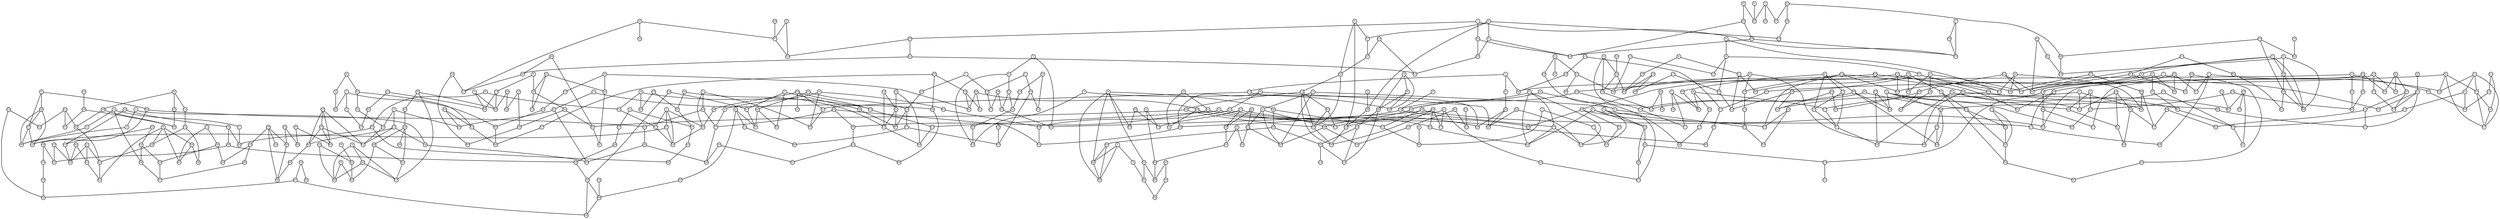 graph G { 
 size = "100,100"; 
node [shape=circle, fixedsize=true, fontsize=5, height=.15];
0[ pos = "5.5,1.7" ]
1[ pos = "0.6,3.5" ]
2[ pos = "3.3,0.6" ]
3[ pos = "8.1,5.1" ]
4[ pos = "7.4,6.2" ]
5[ pos = "6.1,3" ]
6[ pos = "1.6,0.3" ]
7[ pos = "2,6.4" ]
8[ pos = "9.8,8.6" ]
9[ pos = "5.2,5.1" ]
10[ pos = "0.7,8.3" ]
11[ pos = "0.4,3.4" ]
12[ pos = "4.3,7.4" ]
13[ pos = "6.7,1.8" ]
14[ pos = "6.7,6.2" ]
15[ pos = "4.9,7.4" ]
16[ pos = "3.1,5.5" ]
17[ pos = "0.9,6.4" ]
18[ pos = "1.3,4.2" ]
19[ pos = "6.7,8.7" ]
20[ pos = "0.4,2.9" ]
21[ pos = "6.9,7.2" ]
22[ pos = "8.4,9" ]
23[ pos = "3.6,3.5" ]
24[ pos = "2.8,8.9" ]
25[ pos = "8.6,3.5" ]
26[ pos = "2.4,9" ]
27[ pos = "6.9,1.9" ]
28[ pos = "6.4,8.9" ]
29[ pos = "8.9,8.3" ]
30[ pos = "5.1,3.8" ]
31[ pos = "5.7,3.4" ]
32[ pos = "4.5,1.8" ]
33[ pos = "5.1,5.8" ]
34[ pos = "6,1.8" ]
35[ pos = "9.8,6.5" ]
36[ pos = "9.9,6.7" ]
37[ pos = "3.7,8.4" ]
38[ pos = "0.9,2.6" ]
39[ pos = "7.1,3.7" ]
40[ pos = "6.7,5.7" ]
41[ pos = "2.4,4.3" ]
42[ pos = "4.7,9.4" ]
43[ pos = "1.4,6.3" ]
44[ pos = "8.3,0.3" ]
45[ pos = "4.7,8.6" ]
46[ pos = "4.2,0.4" ]
47[ pos = "2,3.9" ]
48[ pos = "2.3,7.1" ]
49[ pos = "5,3.5" ]
50[ pos = "4.2,4.8" ]
51[ pos = "0,4.1" ]
52[ pos = "6.7,9" ]
53[ pos = "7.7,2.9" ]
54[ pos = "6.8,4.8" ]
55[ pos = "6.6,8.7" ]
56[ pos = "0.5,9.1" ]
57[ pos = "3,0.4" ]
58[ pos = "3.7,4.4" ]
59[ pos = "6.8,7.2" ]
60[ pos = "9.9,6.7" ]
61[ pos = "1,4.1" ]
62[ pos = "2.3,8.2" ]
63[ pos = "3.3,9.8" ]
64[ pos = "0.6,8.3" ]
65[ pos = "3.4,4.8" ]
66[ pos = "3.1,8.6" ]
67[ pos = "8.9,5" ]
68[ pos = "2.8,1.9" ]
69[ pos = "7.9,9.6" ]
70[ pos = "1.9,4.6" ]
71[ pos = "8.3,7.7" ]
72[ pos = "8.9,6.5" ]
73[ pos = "8.1,7.8" ]
74[ pos = "0.9,0.1" ]
75[ pos = "5,0.9" ]
76[ pos = "2,1.2" ]
77[ pos = "0.2,4.4" ]
78[ pos = "9.4,8.7" ]
79[ pos = "4.2,0" ]
80[ pos = "7,2.8" ]
81[ pos = "4.8,5.3" ]
82[ pos = "1.5,9" ]
83[ pos = "0.4,4.3" ]
84[ pos = "6.1,8.3" ]
85[ pos = "4,8" ]
86[ pos = "8.1,7.5" ]
87[ pos = "5.7,2.2" ]
88[ pos = "4.1,9.1" ]
89[ pos = "0,0.2" ]
90[ pos = "9.2,0.2" ]
91[ pos = "6.3,6.5" ]
92[ pos = "6.6,1.8" ]
93[ pos = "0.9,6.1" ]
94[ pos = "0.5,0.3" ]
95[ pos = "1.3,7.6" ]
96[ pos = "3.2,6.2" ]
97[ pos = "2.9,4.7" ]
98[ pos = "0.4,8.5" ]
99[ pos = "9,6.5" ]
100[ pos = "2.1,8.2" ]
101[ pos = "9.7,5.4" ]
102[ pos = "1,0.7" ]
103[ pos = "2.9,5.1" ]
104[ pos = "9.8,2.9" ]
105[ pos = "0.5,4.2" ]
106[ pos = "8.4,6.9" ]
107[ pos = "0.7,5" ]
108[ pos = "8.7,1.6" ]
109[ pos = "6.3,4.4" ]
110[ pos = "7.2,7.7" ]
111[ pos = "7.2,0.4" ]
112[ pos = "9.1,0.2" ]
113[ pos = "5.1,4.7" ]
114[ pos = "3.9,9.3" ]
115[ pos = "6.4,6" ]
116[ pos = "2.8,6.1" ]
117[ pos = "1.5,3.8" ]
118[ pos = "6.8,4.4" ]
119[ pos = "8.9,1.8" ]
120[ pos = "2.5,4.6" ]
121[ pos = "6.1,6.1" ]
122[ pos = "1.5,6.8" ]
123[ pos = "6.4,5.4" ]
124[ pos = "3.7,7.9" ]
125[ pos = "5.1,0.9" ]
126[ pos = "0.8,2.3" ]
127[ pos = "1.3,9.9" ]
128[ pos = "7.7,1.6" ]
129[ pos = "9.8,1.7" ]
130[ pos = "6.1,6.2" ]
131[ pos = "7.7,8.9" ]
132[ pos = "7.6,4.4" ]
133[ pos = "2.7,9.6" ]
134[ pos = "4,6.8" ]
135[ pos = "1.5,1.8" ]
136[ pos = "1.5,7.6" ]
137[ pos = "3.1,8.2" ]
138[ pos = "9.6,4.7" ]
139[ pos = "8.9,3.3" ]
140[ pos = "2.7,4" ]
141[ pos = "9.4,3.5" ]
142[ pos = "6.3,5.9" ]
143[ pos = "8.7,4.1" ]
144[ pos = "7.5,3.7" ]
145[ pos = "5.8,8.9" ]
146[ pos = "0,8.7" ]
147[ pos = "7.8,2.8" ]
148[ pos = "8.4,5.8" ]
149[ pos = "2.4,7.6" ]
150[ pos = "7.8,3.9" ]
151[ pos = "4.6,4.5" ]
152[ pos = "6.7,7.8" ]
153[ pos = "2.8,1.6" ]
154[ pos = "7.7,1.7" ]
155[ pos = "0.1,5.6" ]
156[ pos = "0.9,9.6" ]
157[ pos = "4.4,7.2" ]
158[ pos = "0.7,3.1" ]
159[ pos = "6.5,8.3" ]
160[ pos = "2,7.5" ]
161[ pos = "2.4,2" ]
162[ pos = "6.3,0.2" ]
163[ pos = "0,9.9" ]
164[ pos = "1.2,2.5" ]
165[ pos = "7.5,9.1" ]
166[ pos = "1.6,7.4" ]
167[ pos = "3.6,3.6" ]
168[ pos = "5.2,1.6" ]
169[ pos = "5.2,8.1" ]
170[ pos = "8.5,5.3" ]
171[ pos = "3.8,9.4" ]
172[ pos = "0.1,8.2" ]
173[ pos = "1.9,0.9" ]
174[ pos = "6.5,8.4" ]
175[ pos = "4.4,8.5" ]
176[ pos = "6,6.8" ]
177[ pos = "5.8,7.5" ]
178[ pos = "2.2,5.8" ]
179[ pos = "7.4,3.5" ]
180[ pos = "8.3,0.1" ]
181[ pos = "2.6,5.2" ]
182[ pos = "7.5,1.4" ]
183[ pos = "8.8,7.9" ]
184[ pos = "3.1,9.2" ]
185[ pos = "1.3,1.6" ]
186[ pos = "4.5,5.1" ]
187[ pos = "6.3,9.9" ]
188[ pos = "3.3,8.2" ]
189[ pos = "0.8,5" ]
190[ pos = "6.6,0.4" ]
191[ pos = "3.5,7.8" ]
192[ pos = "7.2,9.3" ]
193[ pos = "0.5,9.4" ]
194[ pos = "5.2,3.1" ]
195[ pos = "8.1,8.7" ]
196[ pos = "3.3,5.9" ]
197[ pos = "9.1,6" ]
198[ pos = "7.4,7.9" ]
199[ pos = "9.2,0.5" ]
200[ pos = "7.1,0.5" ]
201[ pos = "7.3,6.9" ]
202[ pos = "0.8,3.6" ]
203[ pos = "2,9.3" ]
204[ pos = "1.8,2.8" ]
205[ pos = "4.3,3.7" ]
206[ pos = "3.2,7.8" ]
207[ pos = "6.7,5.6" ]
208[ pos = "2.4,7.3" ]
209[ pos = "0.2,7.6" ]
210[ pos = "0.4,8.4" ]
211[ pos = "1.5,8.9" ]
212[ pos = "4.3,0.7" ]
213[ pos = "0.2,6.9" ]
214[ pos = "3.8,4.6" ]
215[ pos = "2.6,6.2" ]
216[ pos = "0.3,0" ]
217[ pos = "8.3,1.1" ]
218[ pos = "8.8,0.3" ]
219[ pos = "0.4,5.9" ]
220[ pos = "8.3,4.7" ]
221[ pos = "4.8,6.7" ]
222[ pos = "7.7,1.5" ]
223[ pos = "2.3,0.1" ]
224[ pos = "4,7.7" ]
225[ pos = "2.9,9.7" ]
226[ pos = "6.1,9.7" ]
227[ pos = "8.6,5.7" ]
228[ pos = "0.4,4" ]
229[ pos = "2.6,9.4" ]
230[ pos = "8.6,0.5" ]
231[ pos = "5.6,8.9" ]
232[ pos = "0.5,9.1" ]
233[ pos = "0,4.5" ]
234[ pos = "9.4,5.6" ]
235[ pos = "0.4,7.7" ]
236[ pos = "5.5,5.2" ]
237[ pos = "4.4,8.5" ]
238[ pos = "2,1.9" ]
239[ pos = "8.6,6" ]
240[ pos = "9.7,6.8" ]
241[ pos = "0.9,1" ]
242[ pos = "6.5,9.6" ]
243[ pos = "1.9,2.1" ]
244[ pos = "3.6,9.8" ]
245[ pos = "1.5,7.5" ]
246[ pos = "0.3,2.4" ]
247[ pos = "6.4,6" ]
248[ pos = "1.5,1.7" ]
249[ pos = "0.5,1" ]
250[ pos = "7.3,1" ]
251[ pos = "3.9,8.1" ]
252[ pos = "1.4,3.6" ]
253[ pos = "6.6,8.6" ]
254[ pos = "5.5,0.4" ]
255[ pos = "9.9,0.4" ]
256[ pos = "7.2,0.8" ]
257[ pos = "1.5,3.7" ]
258[ pos = "0.4,3.4" ]
259[ pos = "1,9.3" ]
260[ pos = "3.2,2.6" ]
261[ pos = "2,3.5" ]
262[ pos = "0.2,8.4" ]
263[ pos = "4.7,1.7" ]
264[ pos = "5.3,5.3" ]
265[ pos = "7.9,7.9" ]
266[ pos = "1.5,1.9" ]
267[ pos = "6,2.9" ]
268[ pos = "5.5,7.8" ]
269[ pos = "1.6,6.2" ]
270[ pos = "8.2,1.5" ]
271[ pos = "6.7,5.5" ]
272[ pos = "2.3,3.4" ]
273[ pos = "4.4,8" ]
274[ pos = "6.8,0.7" ]
275[ pos = "2.5,5.3" ]
276[ pos = "8.5,4.5" ]
277[ pos = "4,8.7" ]
278[ pos = "8.1,8.8" ]
279[ pos = "0.4,3.5" ]
280[ pos = "4.1,3.6" ]
281[ pos = "1.4,5.6" ]
282[ pos = "5.5,2.6" ]
283[ pos = "3.7,6.2" ]
284[ pos = "0.4,0.5" ]
285[ pos = "7.6,8.6" ]
286[ pos = "2,4.3" ]
287[ pos = "9.3,9.6" ]
288[ pos = "7.7,9" ]
289[ pos = "2.8,9.8" ]
290[ pos = "9.7,0.5" ]
291[ pos = "0.3,8.2" ]
292[ pos = "0.2,4.3" ]
293[ pos = "6.9,8.3" ]
294[ pos = "8.3,2.5" ]
295[ pos = "7,2.4" ]
296[ pos = "6.1,3.6" ]
297[ pos = "3.2,6.8" ]
298[ pos = "6.2,2.2" ]
299[ pos = "8.2,1.8" ]
300[ pos = "2.7,5.9" ]
301[ pos = "5.7,0" ]
302[ pos = "0.2,0.2" ]
303[ pos = "9.6,3.2" ]
304[ pos = "9.2,7.6" ]
305[ pos = "3,4.1" ]
306[ pos = "3.3,8.5" ]
307[ pos = "7.5,3.5" ]
308[ pos = "2.8,9.6" ]
309[ pos = "7,1.2" ]
310[ pos = "2.2,4.1" ]
311[ pos = "8.8,3.5" ]
312[ pos = "2.9,7.3" ]
313[ pos = "5.6,4.4" ]
314[ pos = "9.5,3.8" ]
315[ pos = "6.2,2.2" ]
316[ pos = "9.7,7.1" ]
317[ pos = "2.2,5.2" ]
318[ pos = "7.4,7" ]
319[ pos = "3.6,1.8" ]
320[ pos = "9.8,6.6" ]
321[ pos = "1.2,3.1" ]
322[ pos = "0.3,8.7" ]
323[ pos = "6.6,3.1" ]
324[ pos = "8.4,3.7" ]
325[ pos = "9.5,5.8" ]
326[ pos = "3,8.4" ]
327[ pos = "4.5,5.9" ]
328[ pos = "0.9,0.1" ]
329[ pos = "5.5,0.4" ]
330[ pos = "9.2,1.8" ]
331[ pos = "7.8,4.1" ]
332[ pos = "4.1,5.3" ]
333[ pos = "9.3,1.5" ]
334[ pos = "2.3,2.9" ]
335[ pos = "8.6,7.4" ]
336[ pos = "4.7,9.8" ]
337[ pos = "0.5,5" ]
338[ pos = "8.5,2.4" ]
339[ pos = "3.4,2.1" ]
340[ pos = "1.3,2.9" ]
341[ pos = "7.9,9.5" ]
342[ pos = "6.5,7.7" ]
343[ pos = "5.4,2.6" ]
344[ pos = "3,6.2" ]
345[ pos = "3,2.2" ]
346[ pos = "3.2,6.1" ]
347[ pos = "6.4,7.3" ]
348[ pos = "1.4,0.9" ]
349[ pos = "8.9,8.9" ]
350[ pos = "9.1,2.7" ]
351[ pos = "6.3,9" ]
352[ pos = "2.5,2.1" ]
353[ pos = "9.3,1" ]
354[ pos = "4.5,2.7" ]
355[ pos = "3.2,1" ]
356[ pos = "0.8,6.3" ]
357[ pos = "0.5,2.6" ]
358[ pos = "4,1.1" ]
359[ pos = "5.2,2.3" ]
360[ pos = "7.3,3.5" ]
361[ pos = "4.5,0.5" ]
362[ pos = "9.6,6.1" ]
363[ pos = "7.9,1" ]
364[ pos = "7.1,2" ]
365[ pos = "9.9,1.4" ]
366[ pos = "4.7,1.5" ]
367[ pos = "0.4,7.2" ]
368[ pos = "3.6,9.7" ]
369[ pos = "3.4,3.3" ]
370[ pos = "2.4,1.8" ]
371[ pos = "4.3,8.5" ]
372[ pos = "3.4,4.8" ]
373[ pos = "1.1,2.6" ]
374[ pos = "5.9,6.3" ]
375[ pos = "4.9,3.3" ]
376[ pos = "9.8,9.5" ]
377[ pos = "9,4.6" ]
378[ pos = "5.6,6.9" ]
379[ pos = "5.6,7.9" ]
380[ pos = "8.9,0.8" ]
381[ pos = "9.3,8.8" ]
382[ pos = "7.5,9.8" ]
383[ pos = "6,6.3" ]
384[ pos = "4.7,4.7" ]
385[ pos = "9.6,7.2" ]
386[ pos = "6.5,9.1" ]
387[ pos = "0.9,9.9" ]
388[ pos = "3.9,2" ]
389[ pos = "2.6,5" ]
390[ pos = "8.3,7.5" ]
391[ pos = "3.5,3.4" ]
392[ pos = "2.2,2.6" ]
393[ pos = "8,7.9" ]
394[ pos = "4.7,8.9" ]
395[ pos = "1,3.7" ]
396[ pos = "4.9,0.4" ]
397[ pos = "2.5,2.4" ]
398[ pos = "5.4,3.8" ]
399[ pos = "8.7,0.1" ]
400[ pos = "8.5,8.3" ]
401[ pos = "2.5,0.2" ]
402[ pos = "2.6,3.4" ]
403[ pos = "0.2,6.5" ]
404[ pos = "5.4,8" ]
405[ pos = "6.7,9" ]
406[ pos = "0.7,5.5" ]
407[ pos = "7.6,3" ]
408[ pos = "3.3,0.8" ]
409[ pos = "6.1,8" ]
410[ pos = "9.7,7.1" ]
411[ pos = "6.9,4.6" ]
412[ pos = "2.7,4.7" ]
413[ pos = "7,8.1" ]
414[ pos = "8.5,0.9" ]
415[ pos = "3.5,2.2" ]
416[ pos = "9.2,1.2" ]
417[ pos = "2.4,7" ]
418[ pos = "4.7,7.8" ]
419[ pos = "3.5,5.3" ]
420[ pos = "1,5.5" ]
421[ pos = "9.5,1.8" ]
422[ pos = "1,7.1" ]
423[ pos = "4.8,4.3" ]
424[ pos = "8,0.9" ]
425[ pos = "7.5,2.9" ]
426[ pos = "3.2,4.5" ]
427[ pos = "2.8,6" ]
428[ pos = "9.2,5" ]
429[ pos = "9.3,7.7" ]
430[ pos = "6,2.8" ]
431[ pos = "5.1,0.4" ]
432[ pos = "4.1,2.7" ]
433[ pos = "7.5,4" ]
434[ pos = "0.6,6.2" ]
435[ pos = "9.3,1.6" ]
436[ pos = "1.7,8.9" ]
437[ pos = "3.4,7.9" ]
438[ pos = "1.2,3.4" ]
439[ pos = "7.4,4.4" ]
440[ pos = "4.3,5" ]
441[ pos = "7.4,7.6" ]
442[ pos = "9.5,0.2" ]
443[ pos = "8.8,3.9" ]
444[ pos = "0.4,8.1" ]
445[ pos = "1.6,6.4" ]
446[ pos = "6.2,1.9" ]
447[ pos = "6.9,5.5" ]
448[ pos = "4.6,4.4" ]
449[ pos = "9.5,0.4" ]
450[ pos = "0.6,4" ]
451[ pos = "2.1,7.6" ]
452[ pos = "8.1,0.7" ]
453[ pos = "0.7,9.4" ]
454[ pos = "4.2,8.2" ]
455[ pos = "9,3.7" ]
456[ pos = "8.4,1.6" ]
457[ pos = "6.5,3.1" ]
458[ pos = "7,0.5" ]
459[ pos = "7,7.5" ]
460[ pos = "8.7,3.8" ]
461[ pos = "3.9,0.1" ]
462[ pos = "5.7,0.8" ]
463[ pos = "5.6,0.3" ]
464[ pos = "0.4,0.3" ]
465[ pos = "0.8,6.3" ]
466[ pos = "9.5,8.1" ]
467[ pos = "3.9,7.7" ]
468[ pos = "4,4.6" ]
469[ pos = "2.3,3.4" ]
470[ pos = "8,1.3" ]
471[ pos = "7.2,6.4" ]
472[ pos = "3,8.9" ]
473[ pos = "9.5,5.2" ]
474[ pos = "9.5,6.5" ]
475[ pos = "2.7,3.4" ]
476[ pos = "5.5,6.7" ]
477[ pos = "3.5,1.2" ]
478[ pos = "2.7,4.3" ]
479[ pos = "6.8,8.4" ]
480[ pos = "4.6,2.8" ]
481[ pos = "4.7,9.3" ]
482[ pos = "0.9,8.6" ]
483[ pos = "7,4.9" ]
484[ pos = "8.4,9.3" ]
485[ pos = "8.4,6.5" ]
486[ pos = "5.9,0.8" ]
487[ pos = "8.1,4.1" ]
488[ pos = "9.7,2.9" ]
489[ pos = "9.3,4.4" ]
490[ pos = "4.6,7.3" ]
491[ pos = "7.8,0.2" ]
492[ pos = "4,6.5" ]
493[ pos = "1.4,1.9" ]
494[ pos = "6,3.4" ]
495[ pos = "0.3,5.8" ]
496[ pos = "6.2,0.2" ]
497[ pos = "5.2,7.1" ]
498[ pos = "4,2.2" ]
499[ pos = "7.3,2.5" ]
500[ pos = "6.8,0.9" ]
501[ pos = "4.2,2.7" ]
502[ pos = "1.7,7.5" ]
503[ pos = "2,6.6" ]
504[ pos = "0.4,1.3" ]
505[ pos = "6.3,0.3" ]
506[ pos = "8.6,9.3" ]
507[ pos = "0.5,7.8" ]
508[ pos = "5.9,7.1" ]
509[ pos = "5,1.9" ]
510[ pos = "0.6,0.5" ]
511[ pos = "7.8,6.8" ]
512[ pos = "0.8,8.2" ]
513[ pos = "9.2,4.8" ]
514[ pos = "0.4,6.5" ]
515[ pos = "2.5,7.2" ]
516[ pos = "2.6,6.7" ]
517[ pos = "5.1,9.5" ]
518[ pos = "9.5,7.1" ]
519[ pos = "6.1,9.9" ]
520[ pos = "3.7,7.6" ]
521[ pos = "0.2,7.5" ]
522[ pos = "7,5.9" ]
523[ pos = "0.6,2.9" ]
524[ pos = "3.1,5.6" ]
525[ pos = "0,8.9" ]
526[ pos = "6.1,3" ]
527[ pos = "5.7,6.9" ]
528[ pos = "1.2,4.9" ]
529[ pos = "7,6.9" ]
530[ pos = "6.6,9.5" ]
531[ pos = "4.1,4.4" ]
532[ pos = "6.3,4.5" ]
533[ pos = "3.9,1" ]
534[ pos = "6.8,0.1" ]
535[ pos = "0.9,0.5" ]
536[ pos = "7.7,6.4" ]
537[ pos = "3.3,9.9" ]
538[ pos = "2.3,3.9" ]
539[ pos = "2.8,0.6" ]
540[ pos = "9.5,8.1" ]
541[ pos = "9.5,0.8" ]
542[ pos = "6.3,0.5" ]
543[ pos = "3,7.6" ]
544[ pos = "0.6,0" ]
545[ pos = "9.7,2.5" ]
546[ pos = "9.5,9" ]
547[ pos = "6.9,1" ]
548[ pos = "3.5,0.9" ]
549[ pos = "2,0.4" ]
0--34;
0--168;
1--158;
1--202;
1--279;
2--57;
2--408;
2--461;
3--170;
3--220;
4--471;
4--522;
4--536;
5--267;
5--457;
5--494;
5--526;
6--348;
6--549;
7--178;
7--445;
7--503;
8--78;
8--466;
8--540;
9--81;
9--113;
9--264;
10--64;
10--482;
10--512;
11--258;
11--279;
12--157;
12--224;
13--27;
13--92;
13--309;
14--91;
14--115;
14--247;
14--522;
15--268;
15--418;
15--490;
15--497;
16--103;
16--419;
16--524;
17--43;
17--356;
17--422;
17--465;
18--61;
18--117;
18--286;
18--528;
19--52;
19--55;
19--405;
20--357;
20--523;
21--59;
21--459;
21--529;
22--278;
22--484;
23--167;
23--391;
24--26;
24--472;
25--311;
25--324;
25--460;
26--62;
26--203;
26--229;
27--364;
28--55;
28--351;
29--183;
29--349;
29--400;
29--466;
29--540;
30--49;
30--398;
30--423;
31--194;
31--398;
31--494;
32--263;
32--388;
33--264;
33--327;
33--374;
34--446;
35--320;
35--474;
36--60;
36--240;
36--320;
37--251;
37--277;
37--306;
38--126;
38--357;
38--373;
39--118;
39--323;
39--360;
40--115;
40--207;
40--247;
40--522;
41--120;
41--310;
41--478;
42--336;
42--481;
42--517;
43--445;
44--180;
44--230;
44--452;
44--491;
45--169;
45--175;
45--237;
45--394;
46--79;
46--212;
47--117;
47--261;
47--310;
48--417;
49--375;
50--151;
50--440;
50--468;
51--292;
52--192;
52--386;
52--405;
53--147;
53--407;
54--411;
54--483;
55--253;
56--193;
56--232;
56--322;
57--539;
58--214;
59--347;
60--240;
60--320;
61--395;
61--450;
62--100;
62--149;
62--326;
63--225;
63--244;
63--537;
64--210;
64--444;
65--214;
65--372;
65--419;
65--426;
66--306;
66--326;
66--472;
67--170;
67--428;
68--153;
68--345;
68--352;
69--341;
69--382;
70--286;
71--73;
71--390;
72--99;
72--485;
73--393;
74--328;
74--535;
74--544;
75--125;
75--366;
75--396;
76--173;
76--238;
77--233;
77--292;
77--337;
78--381;
79--461;
80--295;
80--323;
81--186;
82--211;
82--259;
83--105;
83--292;
84--145;
84--159;
84--409;
85--224;
85--251;
85--454;
86--390;
87--282;
87--298;
87--315;
88--114;
88--277;
88--481;
89--302;
90--112;
90--199;
90--442;
91--176;
91--383;
92--446;
93--356;
93--420;
93--465;
94--464;
94--544;
95--136;
95--422;
95--512;
96--297;
96--344;
96--346;
97--103;
97--412;
97--426;
98--210;
98--322;
99--197;
99--474;
100--436;
100--451;
101--234;
101--473;
102--241;
102--348;
102--535;
103--181;
103--389;
104--488;
105--228;
105--450;
106--335;
106--485;
106--511;
107--189;
107--337;
107--406;
108--119;
108--456;
109--118;
109--296;
109--313;
109--532;
110--198;
110--441;
110--459;
111--200;
111--491;
112--218;
113--313;
113--384;
114--171;
115--142;
115--247;
116--215;
116--344;
116--427;
117--257;
118--411;
119--330;
120--412;
121--130;
121--142;
122--166;
122--422;
122--445;
123--236;
123--271;
124--191;
124--251;
124--467;
125--168;
125--431;
125--462;
127--203;
127--387;
128--154;
128--222;
129--365;
129--421;
130--383;
131--278;
131--285;
131--288;
132--331;
132--439;
133--229;
133--308;
134--157;
134--492;
135--248;
135--266;
136--245;
137--188;
137--326;
138--513;
139--311;
139--350;
140--305;
140--475;
140--478;
140--538;
141--303;
141--314;
141--455;
142--247;
143--276;
143--443;
144--307;
144--433;
145--231;
145--351;
146--322;
146--525;
147--294;
148--227;
148--239;
149--208;
149--451;
150--331;
150--433;
151--384;
151--448;
152--159;
152--342;
152--413;
152--459;
153--355;
154--299;
154--364;
155--495;
156--387;
156--453;
157--490;
158--321;
158--523;
159--174;
160--451;
160--502;
161--238;
161--352;
161--370;
162--496;
162--505;
163--193;
164--373;
164--493;
165--192;
165--288;
166--245;
166--502;
167--280;
167--305;
168--509;
169--231;
169--404;
169--418;
170--227;
171--368;
172--262;
172--291;
173--348;
173--549;
174--253;
175--237;
175--371;
176--508;
177--268;
177--508;
178--275;
178--300;
179--307;
179--360;
180--399;
180--491;
181--275;
181--389;
182--222;
182--250;
183--304;
183--335;
184--308;
184--472;
185--248;
185--348;
186--384;
186--440;
187--242;
187--519;
188--306;
188--437;
189--528;
190--274;
190--505;
190--534;
190--542;
191--437;
191--520;
192--382;
192--405;
193--232;
193--453;
194--343;
194--375;
195--278;
195--400;
196--283;
196--346;
196--524;
197--239;
197--325;
198--265;
198--285;
198--413;
199--380;
199--449;
200--256;
200--458;
201--318;
201--471;
201--529;
202--395;
202--450;
203--436;
204--340;
204--392;
205--280;
205--375;
205--531;
206--437;
206--543;
207--271;
208--515;
209--235;
209--521;
210--262;
210--291;
211--436;
211--482;
212--361;
212--533;
213--367;
213--403;
214--372;
214--468;
215--516;
216--302;
216--544;
217--414;
217--424;
217--470;
218--230;
218--399;
219--406;
219--434;
219--495;
220--276;
221--497;
222--470;
223--401;
223--549;
224--467;
225--289;
225--308;
226--519;
228--279;
228--450;
230--414;
231--517;
232--322;
234--325;
235--507;
236--264;
237--371;
238--243;
238--370;
239--485;
240--316;
240--410;
241--249;
242--530;
243--266;
243--392;
244--368;
246--357;
249--284;
249--504;
249--510;
250--256;
250--309;
252--257;
252--438;
253--479;
254--329;
254--431;
254--462;
254--463;
255--290;
256--547;
257--261;
258--279;
259--453;
260--345;
260--369;
260--415;
261--272;
261--469;
262--291;
263--366;
263--509;
265--393;
266--493;
267--430;
267--526;
268--379;
268--404;
269--281;
269--445;
270--456;
270--470;
271--447;
272--334;
272--402;
272--469;
272--538;
273--418;
273--454;
274--458;
274--500;
275--317;
276--377;
276--487;
277--371;
280--432;
281--420;
282--343;
282--430;
283--492;
284--464;
284--510;
286--310;
287--376;
287--506;
288--341;
290--449;
290--541;
291--444;
293--413;
293--479;
294--338;
295--364;
295--499;
296--494;
297--312;
297--516;
298--315;
298--430;
298--446;
299--338;
299--456;
300--427;
300--524;
301--463;
301--496;
302--464;
303--488;
304--385;
304--429;
305--426;
307--407;
309--547;
310--538;
311--455;
312--515;
312--543;
313--398;
314--489;
315--430;
315--446;
316--385;
316--410;
318--441;
318--511;
319--339;
319--388;
319--477;
321--340;
321--438;
323--457;
324--487;
325--362;
327--492;
328--535;
328--544;
329--431;
329--462;
329--463;
330--435;
331--433;
331--487;
332--419;
332--440;
333--416;
333--435;
334--392;
334--469;
335--390;
338--350;
339--345;
339--415;
340--373;
341--484;
342--347;
342--409;
343--359;
347--508;
349--381;
349--506;
350--488;
350--545;
351--386;
352--397;
353--380;
353--416;
353--541;
354--480;
354--501;
355--408;
356--434;
356--465;
357--523;
358--366;
358--533;
359--480;
359--509;
361--396;
362--474;
363--424;
363--470;
367--422;
367--521;
369--391;
369--475;
371--454;
372--419;
372--426;
374--383;
375--480;
376--546;
377--489;
377--513;
378--476;
378--497;
378--527;
379--404;
379--409;
380--414;
381--546;
385--410;
385--518;
386--405;
386--530;
388--498;
389--412;
392--397;
394--481;
395--438;
396--431;
401--539;
402--469;
402--475;
403--514;
406--420;
407--425;
408--548;
411--439;
414--452;
417--503;
417--515;
417--516;
421--435;
421--545;
423--448;
424--452;
425--499;
428--473;
428--513;
429--466;
429--540;
432--498;
432--501;
433--439;
434--465;
434--514;
442--449;
443--455;
443--460;
444--507;
447--483;
448--531;
457--526;
462--486;
466--540;
467--520;
468--531;
469--538;
477--548;
484--506;
486--542;
488--545;
494--526;
500--547;
505--542;
508--527;
510--535;
511--536;
533--548;
}
